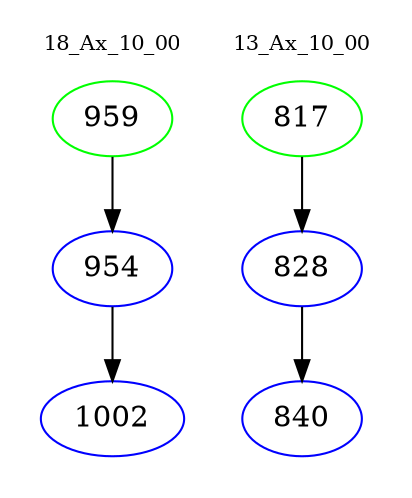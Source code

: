 digraph{
subgraph cluster_0 {
color = white
label = "18_Ax_10_00";
fontsize=10;
T0_959 [label="959", color="green"]
T0_959 -> T0_954 [color="black"]
T0_954 [label="954", color="blue"]
T0_954 -> T0_1002 [color="black"]
T0_1002 [label="1002", color="blue"]
}
subgraph cluster_1 {
color = white
label = "13_Ax_10_00";
fontsize=10;
T1_817 [label="817", color="green"]
T1_817 -> T1_828 [color="black"]
T1_828 [label="828", color="blue"]
T1_828 -> T1_840 [color="black"]
T1_840 [label="840", color="blue"]
}
}
